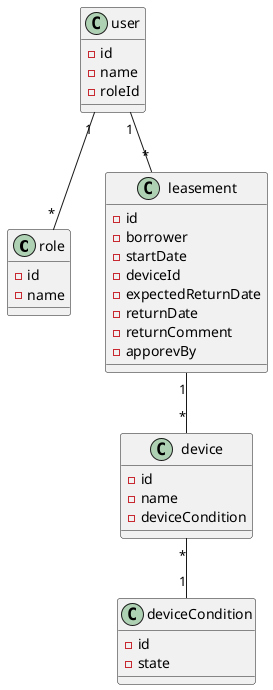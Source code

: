 @startuml

class role {
    - id
    - name
}

class user {
    - id
    - name
    - roleId
}

class device {
    - id
    - name
    - deviceCondition
}

class deviceCondition {
    - id
    - state
}

class leasement {
    - id
    - borrower
    - startDate
    - deviceId
    - expectedReturnDate
    - returnDate
    - returnComment
    - apporevBy
}



user "1" -- "*" role
user "1" -- "*" leasement
leasement "1" -- "*" device
device "*" -- "1" deviceCondition


@enduml